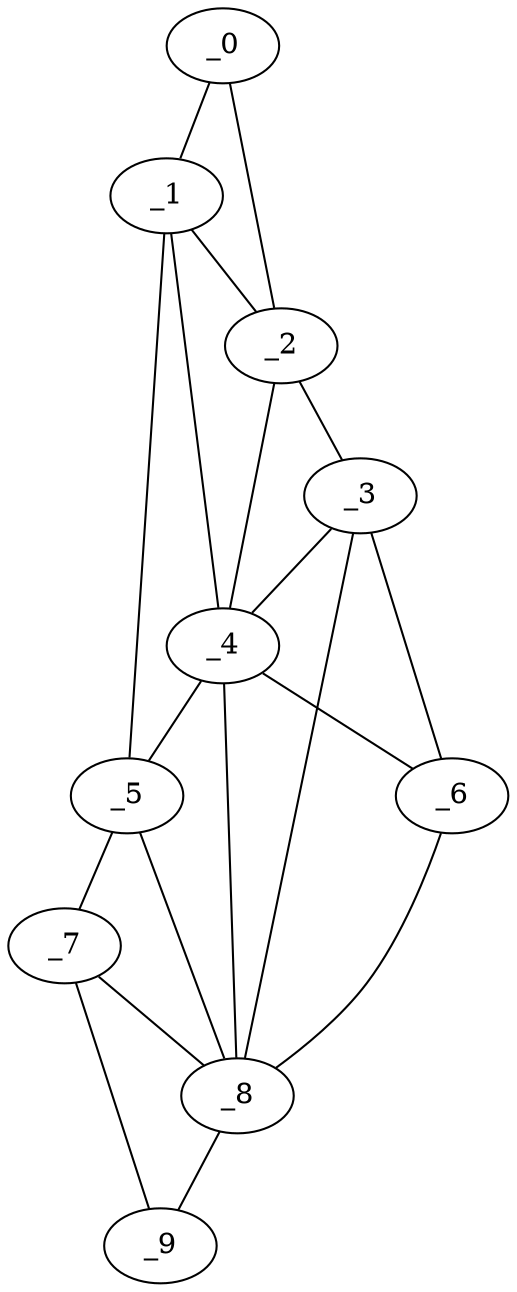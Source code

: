 graph "obj91__245.gxl" {
	_0	 [x=9,
		y=34];
	_1	 [x=19,
		y=42];
	_0 -- _1	 [valence=1];
	_2	 [x=76,
		y=34];
	_0 -- _2	 [valence=1];
	_1 -- _2	 [valence=1];
	_4	 [x=85,
		y=55];
	_1 -- _4	 [valence=2];
	_5	 [x=85,
		y=93];
	_1 -- _5	 [valence=1];
	_3	 [x=82,
		y=35];
	_2 -- _3	 [valence=1];
	_2 -- _4	 [valence=2];
	_3 -- _4	 [valence=2];
	_6	 [x=95,
		y=52];
	_3 -- _6	 [valence=2];
	_8	 [x=116,
		y=66];
	_3 -- _8	 [valence=1];
	_4 -- _5	 [valence=2];
	_4 -- _6	 [valence=2];
	_4 -- _8	 [valence=2];
	_7	 [x=114,
		y=87];
	_5 -- _7	 [valence=1];
	_5 -- _8	 [valence=1];
	_6 -- _8	 [valence=1];
	_7 -- _8	 [valence=2];
	_9	 [x=120,
		y=83];
	_7 -- _9	 [valence=1];
	_8 -- _9	 [valence=1];
}
